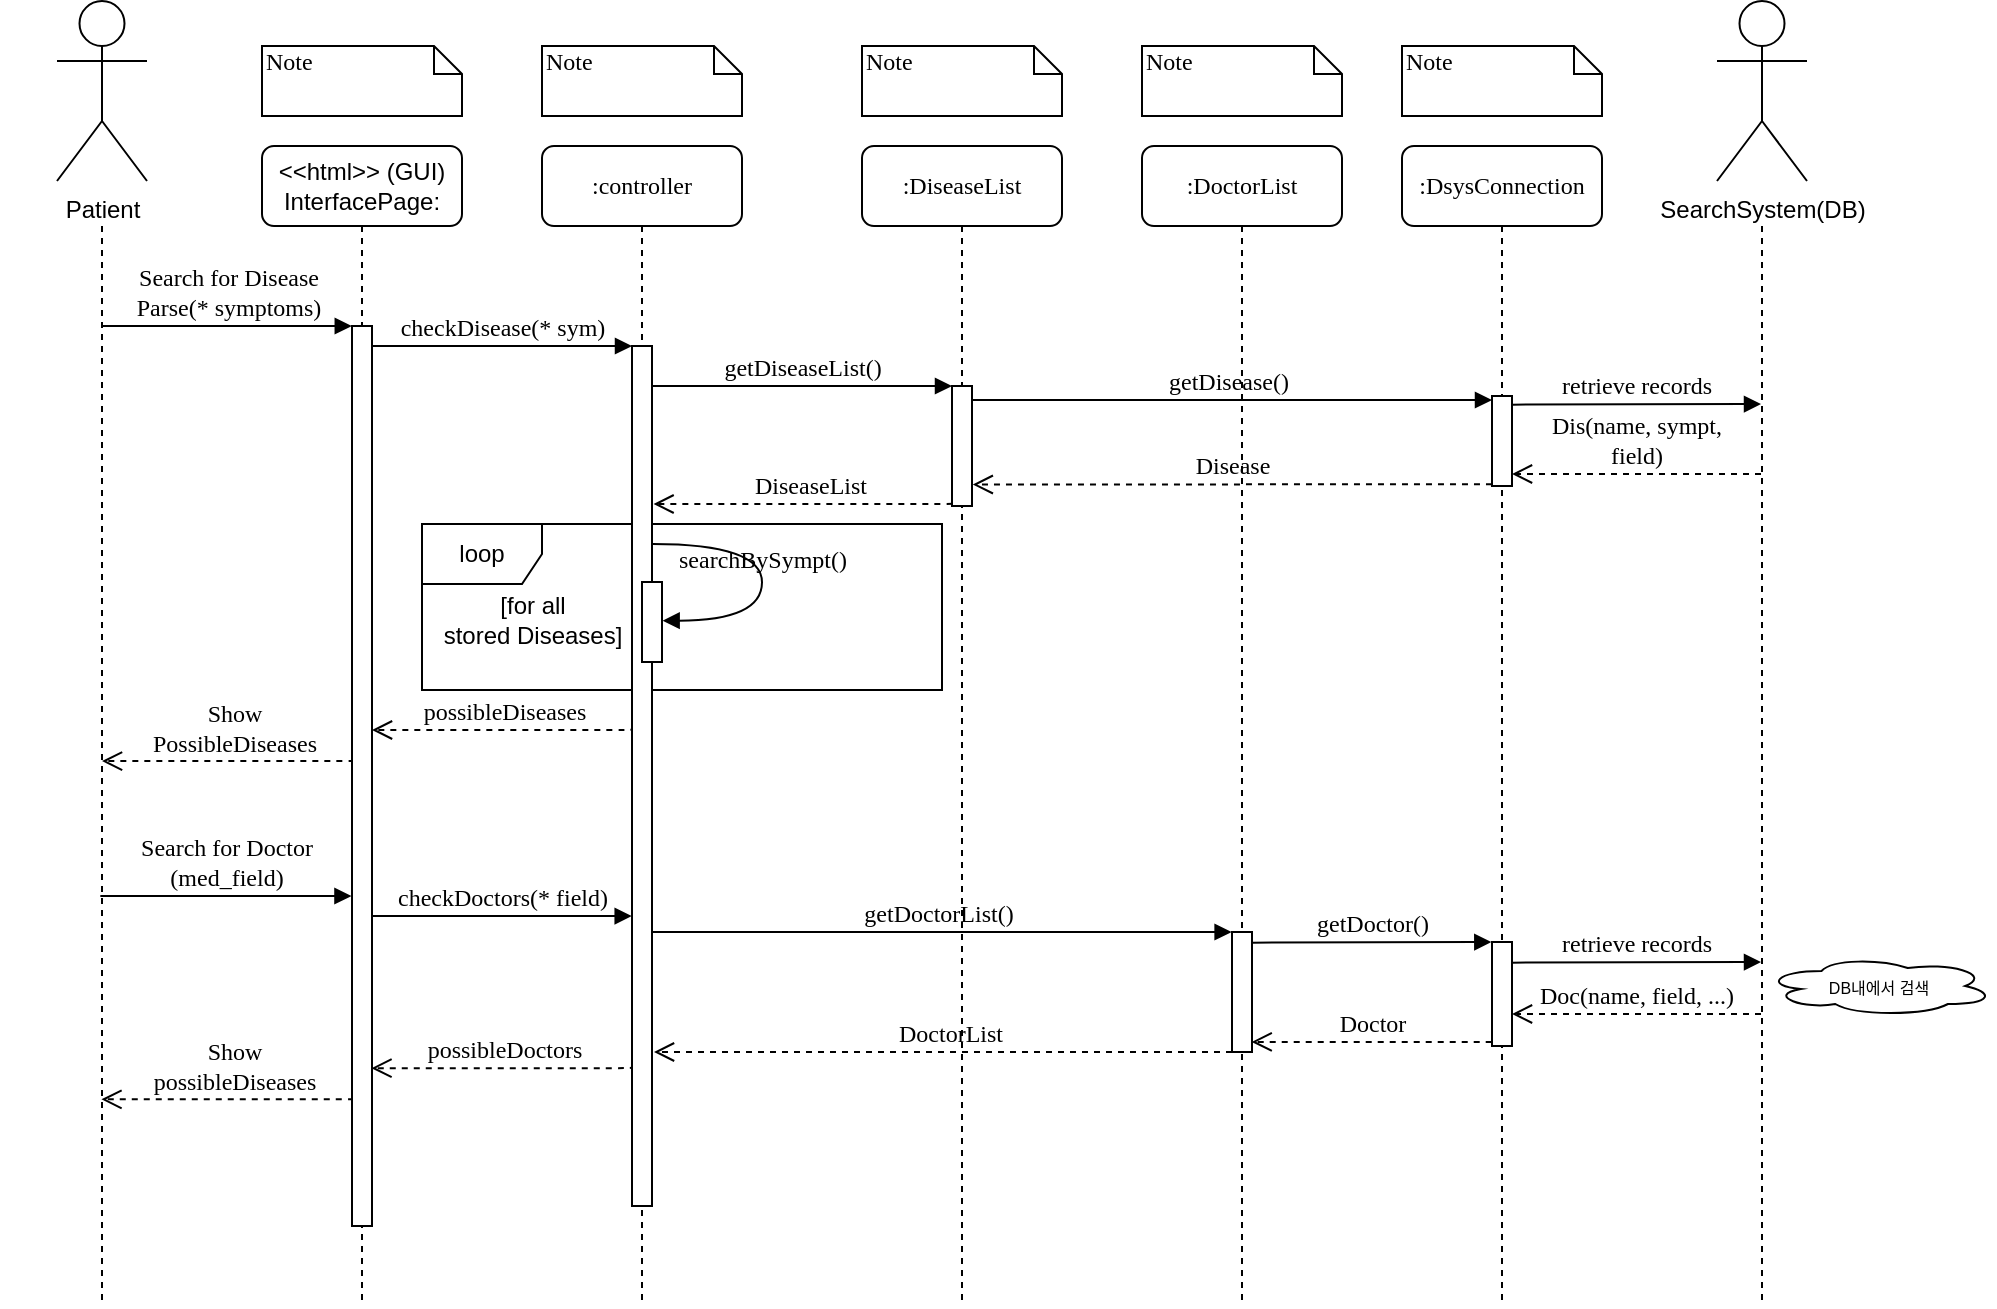 <mxfile version="14.6.13" type="github">
  <diagram name="Page-1" id="13e1069c-82ec-6db2-03f1-153e76fe0fe0">
    <mxGraphModel dx="1712" dy="586" grid="1" gridSize="10" guides="1" tooltips="1" connect="1" arrows="1" fold="1" page="1" pageScale="1" pageWidth="1100" pageHeight="850" background="#ffffff" math="0" shadow="0">
      <root>
        <mxCell id="0" />
        <mxCell id="1" parent="0" />
        <mxCell id="EWzgRD9cAnKHQx5F5y8_-23" value="possibleDoctors" style="html=1;verticalAlign=bottom;endArrow=open;dashed=1;endSize=8;labelBackgroundColor=none;fontFamily=Verdana;fontSize=12;edgeStyle=elbowEdgeStyle;elbow=vertical;exitX=0.156;exitY=0.485;exitDx=0;exitDy=0;exitPerimeter=0;" edge="1" parent="1">
          <mxGeometry relative="1" as="geometry">
            <mxPoint x="154.72" y="541.1" as="targetPoint" />
            <Array as="points">
              <mxPoint x="279.72" y="541.1" />
              <mxPoint x="254.59" y="541.31" />
            </Array>
            <mxPoint x="286.28" y="540.0" as="sourcePoint" />
          </mxGeometry>
        </mxCell>
        <mxCell id="EWzgRD9cAnKHQx5F5y8_-24" value="Show&lt;br&gt;possibleDiseases" style="html=1;verticalAlign=bottom;endArrow=open;dashed=1;endSize=8;labelBackgroundColor=none;fontFamily=Verdana;fontSize=12;edgeStyle=elbowEdgeStyle;elbow=vertical;exitX=0.156;exitY=0.485;exitDx=0;exitDy=0;exitPerimeter=0;" edge="1" parent="1">
          <mxGeometry relative="1" as="geometry">
            <mxPoint x="19.72" y="556.65" as="targetPoint" />
            <Array as="points">
              <mxPoint x="144.72" y="556.65" />
              <mxPoint x="119.59" y="556.86" />
            </Array>
            <mxPoint x="151.28" y="555.55" as="sourcePoint" />
          </mxGeometry>
        </mxCell>
        <mxCell id="EWzgRD9cAnKHQx5F5y8_-20" value="getDoctorList()" style="html=1;verticalAlign=bottom;endArrow=block;entryX=-0.22;entryY=0.167;labelBackgroundColor=none;fontFamily=Verdana;fontSize=12;edgeStyle=elbowEdgeStyle;elbow=vertical;entryDx=0;entryDy=0;entryPerimeter=0;exitX=0.5;exitY=0.693;exitDx=0;exitDy=0;exitPerimeter=0;" edge="1" parent="1">
          <mxGeometry relative="1" as="geometry">
            <mxPoint x="292" y="472.99" as="sourcePoint" />
            <mxPoint x="584.8" y="473.02" as="targetPoint" />
          </mxGeometry>
        </mxCell>
        <mxCell id="EWzgRD9cAnKHQx5F5y8_-9" value="possibleDiseases" style="html=1;verticalAlign=bottom;endArrow=open;dashed=1;endSize=8;labelBackgroundColor=none;fontFamily=Verdana;fontSize=12;edgeStyle=elbowEdgeStyle;elbow=vertical;exitX=0.156;exitY=0.485;exitDx=0;exitDy=0;exitPerimeter=0;" edge="1" parent="1">
          <mxGeometry relative="1" as="geometry">
            <mxPoint x="155" y="372" as="targetPoint" />
            <Array as="points">
              <mxPoint x="280" y="372" />
              <mxPoint x="254.87" y="372.21" />
            </Array>
            <mxPoint x="286.56" y="370.9" as="sourcePoint" />
          </mxGeometry>
        </mxCell>
        <mxCell id="EWzgRD9cAnKHQx5F5y8_-12" value="getDisease()" style="html=1;verticalAlign=bottom;endArrow=block;labelBackgroundColor=none;fontFamily=Verdana;fontSize=12;edgeStyle=elbowEdgeStyle;elbow=vertical;" edge="1" parent="1">
          <mxGeometry relative="1" as="geometry">
            <mxPoint x="450" y="207" as="sourcePoint" />
            <mxPoint x="715" y="207" as="targetPoint" />
          </mxGeometry>
        </mxCell>
        <mxCell id="2WJHfaqeJIH-B89SLFSa-9" value="DiseaseList" style="html=1;verticalAlign=bottom;endArrow=open;dashed=1;endSize=8;labelBackgroundColor=none;fontFamily=Verdana;fontSize=12;edgeStyle=elbowEdgeStyle;elbow=vertical;entryX=1.077;entryY=0.24;entryDx=0;entryDy=0;entryPerimeter=0;" parent="1" edge="1">
          <mxGeometry relative="1" as="geometry">
            <mxPoint x="295.77" y="258.6" as="targetPoint" />
            <Array as="points">
              <mxPoint x="380" y="259" />
              <mxPoint x="374" y="227" />
              <mxPoint x="404" y="227" />
            </Array>
            <mxPoint x="450" y="257.0" as="sourcePoint" />
          </mxGeometry>
        </mxCell>
        <mxCell id="EWzgRD9cAnKHQx5F5y8_-10" value="Show&lt;br&gt;PossibleDiseases" style="html=1;verticalAlign=bottom;endArrow=open;dashed=1;endSize=8;labelBackgroundColor=none;fontFamily=Verdana;fontSize=12;edgeStyle=elbowEdgeStyle;elbow=vertical;exitX=0.156;exitY=0.485;exitDx=0;exitDy=0;exitPerimeter=0;" edge="1" parent="1">
          <mxGeometry relative="1" as="geometry">
            <mxPoint x="20" y="387.55" as="targetPoint" />
            <Array as="points">
              <mxPoint x="145" y="387.55" />
              <mxPoint x="119.87" y="387.76" />
            </Array>
            <mxPoint x="151.56" y="386.45" as="sourcePoint" />
          </mxGeometry>
        </mxCell>
        <mxCell id="EWzgRD9cAnKHQx5F5y8_-6" value="loop" style="shape=umlFrame;whiteSpace=wrap;html=1;" vertex="1" parent="1">
          <mxGeometry x="180" y="269" width="260" height="83" as="geometry" />
        </mxCell>
        <mxCell id="7baba1c4bc27f4b0-2" value=":controller" style="shape=umlLifeline;perimeter=lifelinePerimeter;whiteSpace=wrap;html=1;container=1;collapsible=0;recursiveResize=0;outlineConnect=0;rounded=1;shadow=0;comic=0;labelBackgroundColor=none;strokeWidth=1;fontFamily=Verdana;fontSize=12;align=center;" parent="1" vertex="1">
          <mxGeometry x="240" y="80" width="100" height="580" as="geometry" />
        </mxCell>
        <mxCell id="7baba1c4bc27f4b0-10" value="" style="html=1;points=[];perimeter=orthogonalPerimeter;rounded=0;shadow=0;comic=0;labelBackgroundColor=none;strokeWidth=1;fontFamily=Verdana;fontSize=12;align=center;" parent="7baba1c4bc27f4b0-2" vertex="1">
          <mxGeometry x="45" y="100" width="10" height="430" as="geometry" />
        </mxCell>
        <mxCell id="7baba1c4bc27f4b0-3" value=":DiseaseList" style="shape=umlLifeline;perimeter=lifelinePerimeter;whiteSpace=wrap;html=1;container=1;collapsible=0;recursiveResize=0;outlineConnect=0;rounded=1;shadow=0;comic=0;labelBackgroundColor=none;strokeWidth=1;fontFamily=Verdana;fontSize=12;align=center;" parent="1" vertex="1">
          <mxGeometry x="400" y="80" width="100" height="580" as="geometry" />
        </mxCell>
        <mxCell id="7baba1c4bc27f4b0-13" value="" style="html=1;points=[];perimeter=orthogonalPerimeter;rounded=0;shadow=0;comic=0;labelBackgroundColor=none;strokeWidth=1;fontFamily=Verdana;fontSize=12;align=center;" parent="7baba1c4bc27f4b0-3" vertex="1">
          <mxGeometry x="45" y="120" width="10" height="60" as="geometry" />
        </mxCell>
        <mxCell id="7baba1c4bc27f4b0-4" value=":DoctorList" style="shape=umlLifeline;perimeter=lifelinePerimeter;whiteSpace=wrap;html=1;container=1;collapsible=0;recursiveResize=0;outlineConnect=0;rounded=1;shadow=0;comic=0;labelBackgroundColor=none;strokeWidth=1;fontFamily=Verdana;fontSize=12;align=center;" parent="1" vertex="1">
          <mxGeometry x="540" y="80" width="100" height="580" as="geometry" />
        </mxCell>
        <mxCell id="7baba1c4bc27f4b0-7" value=":DsysConnection" style="shape=umlLifeline;perimeter=lifelinePerimeter;whiteSpace=wrap;html=1;container=1;collapsible=0;recursiveResize=0;outlineConnect=0;rounded=1;shadow=0;comic=0;labelBackgroundColor=none;strokeWidth=1;fontFamily=Verdana;fontSize=12;align=center;" parent="1" vertex="1">
          <mxGeometry x="670" y="80" width="100" height="580" as="geometry" />
        </mxCell>
        <mxCell id="7baba1c4bc27f4b0-8" value="&lt;font face=&quot;Helvetica&quot;&gt;&amp;lt;&amp;lt;html&amp;gt;&amp;gt; (GUI)&lt;br&gt;InterfacePage:&lt;/font&gt;" style="shape=umlLifeline;perimeter=lifelinePerimeter;whiteSpace=wrap;html=1;container=1;collapsible=0;recursiveResize=0;outlineConnect=0;rounded=1;shadow=0;comic=0;labelBackgroundColor=none;strokeWidth=1;fontFamily=Verdana;fontSize=12;align=center;" parent="1" vertex="1">
          <mxGeometry x="100" y="80" width="100" height="580" as="geometry" />
        </mxCell>
        <mxCell id="7baba1c4bc27f4b0-9" value="" style="html=1;points=[];perimeter=orthogonalPerimeter;rounded=0;shadow=0;comic=0;labelBackgroundColor=none;strokeWidth=1;fontFamily=Verdana;fontSize=12;align=center;" parent="7baba1c4bc27f4b0-8" vertex="1">
          <mxGeometry x="45" y="90" width="10" height="450" as="geometry" />
        </mxCell>
        <mxCell id="7baba1c4bc27f4b0-16" value="" style="html=1;points=[];perimeter=orthogonalPerimeter;rounded=0;shadow=0;comic=0;labelBackgroundColor=none;strokeWidth=1;fontFamily=Verdana;fontSize=12;align=center;" parent="1" vertex="1">
          <mxGeometry x="585" y="473" width="10" height="60" as="geometry" />
        </mxCell>
        <mxCell id="7baba1c4bc27f4b0-11" value="checkDisease(* sym)" style="html=1;verticalAlign=bottom;endArrow=block;entryX=0;entryY=0;labelBackgroundColor=none;fontFamily=Verdana;fontSize=12;edgeStyle=elbowEdgeStyle;elbow=vertical;" parent="1" source="7baba1c4bc27f4b0-9" target="7baba1c4bc27f4b0-10" edge="1">
          <mxGeometry relative="1" as="geometry">
            <mxPoint x="220" y="190" as="sourcePoint" />
          </mxGeometry>
        </mxCell>
        <mxCell id="7baba1c4bc27f4b0-14" value="getDiseaseList()" style="html=1;verticalAlign=bottom;endArrow=block;entryX=0;entryY=0;labelBackgroundColor=none;fontFamily=Verdana;fontSize=12;edgeStyle=elbowEdgeStyle;elbow=vertical;" parent="1" source="7baba1c4bc27f4b0-10" target="7baba1c4bc27f4b0-13" edge="1">
          <mxGeometry relative="1" as="geometry">
            <mxPoint x="370" y="200" as="sourcePoint" />
          </mxGeometry>
        </mxCell>
        <mxCell id="7baba1c4bc27f4b0-40" value="Note" style="shape=note;whiteSpace=wrap;html=1;size=14;verticalAlign=top;align=left;spacingTop=-6;rounded=0;shadow=0;comic=0;labelBackgroundColor=none;strokeWidth=1;fontFamily=Verdana;fontSize=12" parent="1" vertex="1">
          <mxGeometry x="100" y="30" width="100" height="35" as="geometry" />
        </mxCell>
        <mxCell id="7baba1c4bc27f4b0-41" value="Note" style="shape=note;whiteSpace=wrap;html=1;size=14;verticalAlign=top;align=left;spacingTop=-6;rounded=0;shadow=0;comic=0;labelBackgroundColor=none;strokeWidth=1;fontFamily=Verdana;fontSize=12" parent="1" vertex="1">
          <mxGeometry x="240" y="30" width="100" height="35" as="geometry" />
        </mxCell>
        <mxCell id="7baba1c4bc27f4b0-42" value="Note" style="shape=note;whiteSpace=wrap;html=1;size=14;verticalAlign=top;align=left;spacingTop=-6;rounded=0;shadow=0;comic=0;labelBackgroundColor=none;strokeWidth=1;fontFamily=Verdana;fontSize=12" parent="1" vertex="1">
          <mxGeometry x="400" y="30" width="100" height="35" as="geometry" />
        </mxCell>
        <mxCell id="7baba1c4bc27f4b0-43" value="Note" style="shape=note;whiteSpace=wrap;html=1;size=14;verticalAlign=top;align=left;spacingTop=-6;rounded=0;shadow=0;comic=0;labelBackgroundColor=none;strokeWidth=1;fontFamily=Verdana;fontSize=12" parent="1" vertex="1">
          <mxGeometry x="540" y="30" width="100" height="35" as="geometry" />
        </mxCell>
        <mxCell id="7baba1c4bc27f4b0-46" value="Note" style="shape=note;whiteSpace=wrap;html=1;size=14;verticalAlign=top;align=left;spacingTop=-6;rounded=0;shadow=0;comic=0;labelBackgroundColor=none;strokeWidth=1;fontFamily=Verdana;fontSize=12" parent="1" vertex="1">
          <mxGeometry x="670" y="30" width="100" height="35" as="geometry" />
        </mxCell>
        <mxCell id="2WJHfaqeJIH-B89SLFSa-1" value="" style="shape=umlLifeline;perimeter=lifelinePerimeter;whiteSpace=wrap;html=1;container=0;collapsible=0;recursiveResize=0;outlineConnect=0;rounded=1;shadow=0;comic=0;labelBackgroundColor=none;strokeWidth=1;fontFamily=Verdana;fontSize=12;align=center;size=0;" parent="1" vertex="1">
          <mxGeometry x="-30" y="120" width="100" height="540" as="geometry" />
        </mxCell>
        <mxCell id="2WJHfaqeJIH-B89SLFSa-3" value="Patient" style="shape=umlActor;verticalLabelPosition=bottom;verticalAlign=top;html=1;outlineConnect=0;" parent="1" vertex="1">
          <mxGeometry x="-2.5" y="7.5" width="45" height="90" as="geometry" />
        </mxCell>
        <mxCell id="2WJHfaqeJIH-B89SLFSa-4" value="" style="shape=umlLifeline;perimeter=lifelinePerimeter;whiteSpace=wrap;html=1;container=0;collapsible=0;recursiveResize=0;outlineConnect=0;rounded=1;shadow=0;comic=0;labelBackgroundColor=none;strokeWidth=1;fontFamily=Verdana;fontSize=12;align=center;size=0;" parent="1" vertex="1">
          <mxGeometry x="800" y="120" width="100" height="540" as="geometry" />
        </mxCell>
        <mxCell id="2WJHfaqeJIH-B89SLFSa-5" value="SearchSystem(DB)" style="shape=umlActor;verticalLabelPosition=bottom;verticalAlign=top;html=1;outlineConnect=0;" parent="1" vertex="1">
          <mxGeometry x="827.5" y="7.5" width="45" height="90" as="geometry" />
        </mxCell>
        <mxCell id="2WJHfaqeJIH-B89SLFSa-7" value="Search for Disease&lt;br&gt;Parse(* symptoms)" style="html=1;verticalAlign=bottom;endArrow=block;labelBackgroundColor=none;fontFamily=Verdana;fontSize=12;edgeStyle=elbowEdgeStyle;elbow=vertical;entryX=-0.011;entryY=0.001;entryDx=0;entryDy=0;entryPerimeter=0;" parent="1" source="2WJHfaqeJIH-B89SLFSa-1" target="7baba1c4bc27f4b0-9" edge="1">
          <mxGeometry relative="1" as="geometry">
            <mxPoint x="165" y="190.059" as="sourcePoint" />
            <mxPoint x="140" y="190" as="targetPoint" />
            <Array as="points">
              <mxPoint x="120" y="170" />
            </Array>
          </mxGeometry>
        </mxCell>
        <mxCell id="2WJHfaqeJIH-B89SLFSa-20" value="" style="html=1;points=[];perimeter=orthogonalPerimeter;rounded=0;shadow=0;comic=0;labelBackgroundColor=none;strokeColor=#000000;strokeWidth=1;fillColor=#FFFFFF;fontFamily=Verdana;fontSize=12;fontColor=#000000;align=center;" parent="1" vertex="1">
          <mxGeometry x="715" y="478" width="10" height="52" as="geometry" />
        </mxCell>
        <mxCell id="2WJHfaqeJIH-B89SLFSa-18" value="getDoctor()" style="html=1;verticalAlign=bottom;endArrow=block;labelBackgroundColor=none;fontFamily=Verdana;fontSize=12;edgeStyle=elbowEdgeStyle;elbow=vertical;exitX=1.1;exitY=0.611;exitDx=0;exitDy=0;exitPerimeter=0;entryX=-0.035;entryY=0.088;entryDx=0;entryDy=0;entryPerimeter=0;" parent="1" edge="1">
          <mxGeometry relative="1" as="geometry">
            <mxPoint x="595" y="478.32" as="sourcePoint" />
            <mxPoint x="714.65" y="477.64" as="targetPoint" />
            <Array as="points">
              <mxPoint x="785" y="478" />
            </Array>
          </mxGeometry>
        </mxCell>
        <mxCell id="2WJHfaqeJIH-B89SLFSa-15" value="Doc(name, field, ...)" style="html=1;verticalAlign=bottom;endArrow=open;dashed=1;endSize=8;labelBackgroundColor=none;fontFamily=Verdana;fontSize=12;" parent="1" edge="1">
          <mxGeometry relative="1" as="geometry">
            <mxPoint x="725" y="514" as="targetPoint" />
            <mxPoint x="849.5" y="514" as="sourcePoint" />
          </mxGeometry>
        </mxCell>
        <mxCell id="2WJHfaqeJIH-B89SLFSa-21" value="retrieve records" style="html=1;verticalAlign=bottom;endArrow=block;labelBackgroundColor=none;fontFamily=Verdana;fontSize=12;edgeStyle=elbowEdgeStyle;elbow=vertical;exitX=1.1;exitY=0.611;exitDx=0;exitDy=0;exitPerimeter=0;" parent="1" edge="1">
          <mxGeometry relative="1" as="geometry">
            <mxPoint x="725" y="488.32" as="sourcePoint" />
            <mxPoint x="849.5" y="488" as="targetPoint" />
            <Array as="points">
              <mxPoint x="915" y="488" />
            </Array>
          </mxGeometry>
        </mxCell>
        <mxCell id="2WJHfaqeJIH-B89SLFSa-23" value="Doctor" style="html=1;verticalAlign=bottom;endArrow=open;dashed=1;endSize=8;labelBackgroundColor=none;fontFamily=Verdana;fontSize=12;exitX=-0.014;exitY=0.962;exitDx=0;exitDy=0;exitPerimeter=0;entryX=0.983;entryY=0.916;entryDx=0;entryDy=0;entryPerimeter=0;" parent="1" source="2WJHfaqeJIH-B89SLFSa-20" edge="1" target="7baba1c4bc27f4b0-16">
          <mxGeometry relative="1" as="geometry">
            <mxPoint x="595" y="518" as="targetPoint" />
            <mxPoint x="710" y="518" as="sourcePoint" />
          </mxGeometry>
        </mxCell>
        <mxCell id="EWzgRD9cAnKHQx5F5y8_-4" value="" style="html=1;points=[];perimeter=orthogonalPerimeter;rounded=0;shadow=0;comic=0;labelBackgroundColor=none;strokeWidth=1;fontFamily=Verdana;fontSize=12;align=center;" vertex="1" parent="1">
          <mxGeometry x="290" y="298" width="10" height="40" as="geometry" />
        </mxCell>
        <mxCell id="EWzgRD9cAnKHQx5F5y8_-5" value="searchBySympt()" style="html=1;verticalAlign=bottom;endArrow=block;labelBackgroundColor=none;fontFamily=Verdana;fontSize=12;elbow=vertical;edgeStyle=orthogonalEdgeStyle;curved=1;entryX=1;entryY=0.286;entryPerimeter=0;exitX=1.038;exitY=0.345;exitPerimeter=0;" edge="1" parent="1">
          <mxGeometry relative="1" as="geometry">
            <mxPoint x="295.333" y="279" as="sourcePoint" />
            <mxPoint x="300.333" y="317.333" as="targetPoint" />
            <Array as="points">
              <mxPoint x="350" y="279" />
              <mxPoint x="350" y="317" />
            </Array>
          </mxGeometry>
        </mxCell>
        <mxCell id="EWzgRD9cAnKHQx5F5y8_-8" value="[for all&lt;br&gt;stored Diseases]" style="text;html=1;align=center;verticalAlign=middle;resizable=0;points=[];autosize=1;strokeColor=none;" vertex="1" parent="1">
          <mxGeometry x="180" y="302" width="110" height="30" as="geometry" />
        </mxCell>
        <mxCell id="EWzgRD9cAnKHQx5F5y8_-11" value="" style="html=1;points=[];perimeter=orthogonalPerimeter;rounded=0;shadow=0;comic=0;labelBackgroundColor=none;strokeColor=#000000;strokeWidth=1;fillColor=#FFFFFF;fontFamily=Verdana;fontSize=12;fontColor=#000000;align=center;" vertex="1" parent="1">
          <mxGeometry x="715" y="205" width="10" height="45" as="geometry" />
        </mxCell>
        <mxCell id="EWzgRD9cAnKHQx5F5y8_-13" value="Disease" style="html=1;verticalAlign=bottom;endArrow=open;dashed=1;endSize=8;labelBackgroundColor=none;fontFamily=Verdana;fontSize=12;exitX=-0.001;exitY=1.003;exitDx=0;exitDy=0;exitPerimeter=0;entryX=1.039;entryY=0.821;entryDx=0;entryDy=0;entryPerimeter=0;" edge="1" parent="1" target="7baba1c4bc27f4b0-13">
          <mxGeometry relative="1" as="geometry">
            <mxPoint x="460" y="249" as="targetPoint" />
            <mxPoint x="714.99" y="249.12" as="sourcePoint" />
          </mxGeometry>
        </mxCell>
        <mxCell id="EWzgRD9cAnKHQx5F5y8_-16" value="Dis(name, sympt, &lt;br&gt;field)" style="html=1;verticalAlign=bottom;endArrow=open;dashed=1;endSize=8;labelBackgroundColor=none;fontFamily=Verdana;fontSize=12;" edge="1" parent="1">
          <mxGeometry relative="1" as="geometry">
            <mxPoint x="725" y="244" as="targetPoint" />
            <mxPoint x="849.5" y="244" as="sourcePoint" />
          </mxGeometry>
        </mxCell>
        <mxCell id="EWzgRD9cAnKHQx5F5y8_-17" value="retrieve records" style="html=1;verticalAlign=bottom;endArrow=block;labelBackgroundColor=none;fontFamily=Verdana;fontSize=12;edgeStyle=elbowEdgeStyle;elbow=vertical;exitX=1.1;exitY=0.611;exitDx=0;exitDy=0;exitPerimeter=0;" edge="1" parent="1">
          <mxGeometry relative="1" as="geometry">
            <mxPoint x="725" y="209.32" as="sourcePoint" />
            <mxPoint x="849.5" y="209" as="targetPoint" />
            <Array as="points">
              <mxPoint x="915" y="209" />
            </Array>
          </mxGeometry>
        </mxCell>
        <mxCell id="EWzgRD9cAnKHQx5F5y8_-18" value="checkDoctors(* field)" style="html=1;verticalAlign=bottom;endArrow=block;entryX=0;entryY=0;labelBackgroundColor=none;fontFamily=Verdana;fontSize=12;edgeStyle=elbowEdgeStyle;elbow=vertical;" edge="1" parent="1">
          <mxGeometry relative="1" as="geometry">
            <mxPoint x="154.84" y="465.059" as="sourcePoint" />
            <mxPoint x="284.84" y="465" as="targetPoint" />
          </mxGeometry>
        </mxCell>
        <mxCell id="EWzgRD9cAnKHQx5F5y8_-19" value="Search for Doctor&lt;br&gt;(med_field)" style="html=1;verticalAlign=bottom;endArrow=block;labelBackgroundColor=none;fontFamily=Verdana;fontSize=12;edgeStyle=elbowEdgeStyle;elbow=vertical;entryX=-0.011;entryY=0.001;entryDx=0;entryDy=0;entryPerimeter=0;" edge="1" parent="1">
          <mxGeometry relative="1" as="geometry">
            <mxPoint x="19.164" y="455" as="sourcePoint" />
            <mxPoint x="144.73" y="455.45" as="targetPoint" />
            <Array as="points">
              <mxPoint x="119.84" y="455" />
            </Array>
          </mxGeometry>
        </mxCell>
        <mxCell id="EWzgRD9cAnKHQx5F5y8_-21" value="DoctorList" style="html=1;verticalAlign=bottom;endArrow=open;dashed=1;endSize=8;labelBackgroundColor=none;fontFamily=Verdana;fontSize=12;exitX=-0.001;exitY=1.003;exitDx=0;exitDy=0;exitPerimeter=0;" edge="1" parent="1">
          <mxGeometry relative="1" as="geometry">
            <mxPoint x="296" y="533" as="targetPoint" />
            <mxPoint x="591.0" y="533.0" as="sourcePoint" />
          </mxGeometry>
        </mxCell>
        <mxCell id="EWzgRD9cAnKHQx5F5y8_-25" value="&lt;span style=&quot;font-size: 8px&quot;&gt;DB내에서 검색&lt;br&gt;&lt;/span&gt;" style="ellipse;shape=cloud;whiteSpace=wrap;html=1;" vertex="1" parent="1">
          <mxGeometry x="851" y="485" width="115" height="30" as="geometry" />
        </mxCell>
      </root>
    </mxGraphModel>
  </diagram>
</mxfile>
